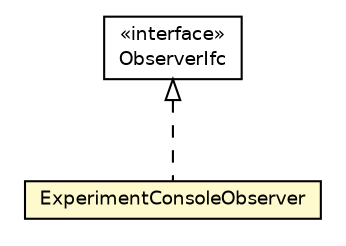 #!/usr/local/bin/dot
#
# Class diagram 
# Generated by UMLGraph version 5.4 (http://www.umlgraph.org/)
#

digraph G {
	edge [fontname="Helvetica",fontsize=10,labelfontname="Helvetica",labelfontsize=10];
	node [fontname="Helvetica",fontsize=10,shape=plaintext];
	nodesep=0.25;
	ranksep=0.5;
	// jsl.observers.ObserverIfc
	c86241 [label=<<table title="jsl.observers.ObserverIfc" border="0" cellborder="1" cellspacing="0" cellpadding="2" port="p" href="./ObserverIfc.html">
		<tr><td><table border="0" cellspacing="0" cellpadding="1">
<tr><td align="center" balign="center"> &#171;interface&#187; </td></tr>
<tr><td align="center" balign="center"> ObserverIfc </td></tr>
		</table></td></tr>
		</table>>, URL="./ObserverIfc.html", fontname="Helvetica", fontcolor="black", fontsize=9.0];
	// jsl.observers.ExperimentConsoleObserver
	c86247 [label=<<table title="jsl.observers.ExperimentConsoleObserver" border="0" cellborder="1" cellspacing="0" cellpadding="2" port="p" bgcolor="lemonChiffon" href="./ExperimentConsoleObserver.html">
		<tr><td><table border="0" cellspacing="0" cellpadding="1">
<tr><td align="center" balign="center"> ExperimentConsoleObserver </td></tr>
		</table></td></tr>
		</table>>, URL="./ExperimentConsoleObserver.html", fontname="Helvetica", fontcolor="black", fontsize=9.0];
	//jsl.observers.ExperimentConsoleObserver implements jsl.observers.ObserverIfc
	c86241:p -> c86247:p [dir=back,arrowtail=empty,style=dashed];
}

